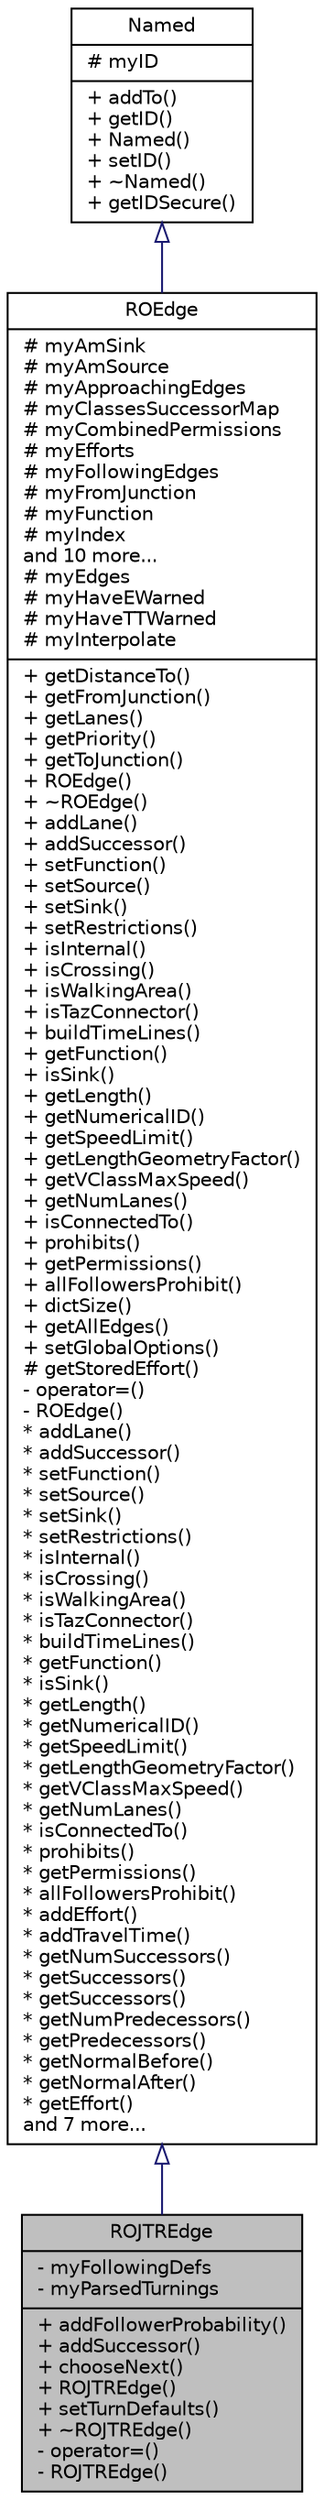 digraph "ROJTREdge"
{
  edge [fontname="Helvetica",fontsize="10",labelfontname="Helvetica",labelfontsize="10"];
  node [fontname="Helvetica",fontsize="10",shape=record];
  Node0 [label="{ROJTREdge\n|- myFollowingDefs\l- myParsedTurnings\l|+ addFollowerProbability()\l+ addSuccessor()\l+ chooseNext()\l+ ROJTREdge()\l+ setTurnDefaults()\l+ ~ROJTREdge()\l- operator=()\l- ROJTREdge()\l}",height=0.2,width=0.4,color="black", fillcolor="grey75", style="filled", fontcolor="black"];
  Node1 -> Node0 [dir="back",color="midnightblue",fontsize="10",style="solid",arrowtail="onormal",fontname="Helvetica"];
  Node1 [label="{ROEdge\n|# myAmSink\l# myAmSource\l# myApproachingEdges\l# myClassesSuccessorMap\l# myCombinedPermissions\l# myEfforts\l# myFollowingEdges\l# myFromJunction\l# myFunction\l# myIndex\land 10 more...\l# myEdges\l# myHaveEWarned\l# myHaveTTWarned\l# myInterpolate\l|+ getDistanceTo()\l+ getFromJunction()\l+ getLanes()\l+ getPriority()\l+ getToJunction()\l+ ROEdge()\l+ ~ROEdge()\l+ addLane()\l+ addSuccessor()\l+ setFunction()\l+ setSource()\l+ setSink()\l+ setRestrictions()\l+ isInternal()\l+ isCrossing()\l+ isWalkingArea()\l+ isTazConnector()\l+ buildTimeLines()\l+ getFunction()\l+ isSink()\l+ getLength()\l+ getNumericalID()\l+ getSpeedLimit()\l+ getLengthGeometryFactor()\l+ getVClassMaxSpeed()\l+ getNumLanes()\l+ isConnectedTo()\l+ prohibits()\l+ getPermissions()\l+ allFollowersProhibit()\l+ dictSize()\l+ getAllEdges()\l+ setGlobalOptions()\l# getStoredEffort()\l- operator=()\l- ROEdge()\l* addLane()\l* addSuccessor()\l* setFunction()\l* setSource()\l* setSink()\l* setRestrictions()\l* isInternal()\l* isCrossing()\l* isWalkingArea()\l* isTazConnector()\l* buildTimeLines()\l* getFunction()\l* isSink()\l* getLength()\l* getNumericalID()\l* getSpeedLimit()\l* getLengthGeometryFactor()\l* getVClassMaxSpeed()\l* getNumLanes()\l* isConnectedTo()\l* prohibits()\l* getPermissions()\l* allFollowersProhibit()\l* addEffort()\l* addTravelTime()\l* getNumSuccessors()\l* getSuccessors()\l* getSuccessors()\l* getNumPredecessors()\l* getPredecessors()\l* getNormalBefore()\l* getNormalAfter()\l* getEffort()\land 7 more...\l}",height=0.2,width=0.4,color="black", fillcolor="white", style="filled",URL="$de/df5/class_r_o_edge.html",tooltip="A basic edge for routing applications. "];
  Node2 -> Node1 [dir="back",color="midnightblue",fontsize="10",style="solid",arrowtail="onormal",fontname="Helvetica"];
  Node2 [label="{Named\n|# myID\l|+ addTo()\l+ getID()\l+ Named()\l+ setID()\l+ ~Named()\l+ getIDSecure()\l}",height=0.2,width=0.4,color="black", fillcolor="white", style="filled",URL="$d5/dbf/class_named.html",tooltip="Base class for objects which have an id. "];
}
